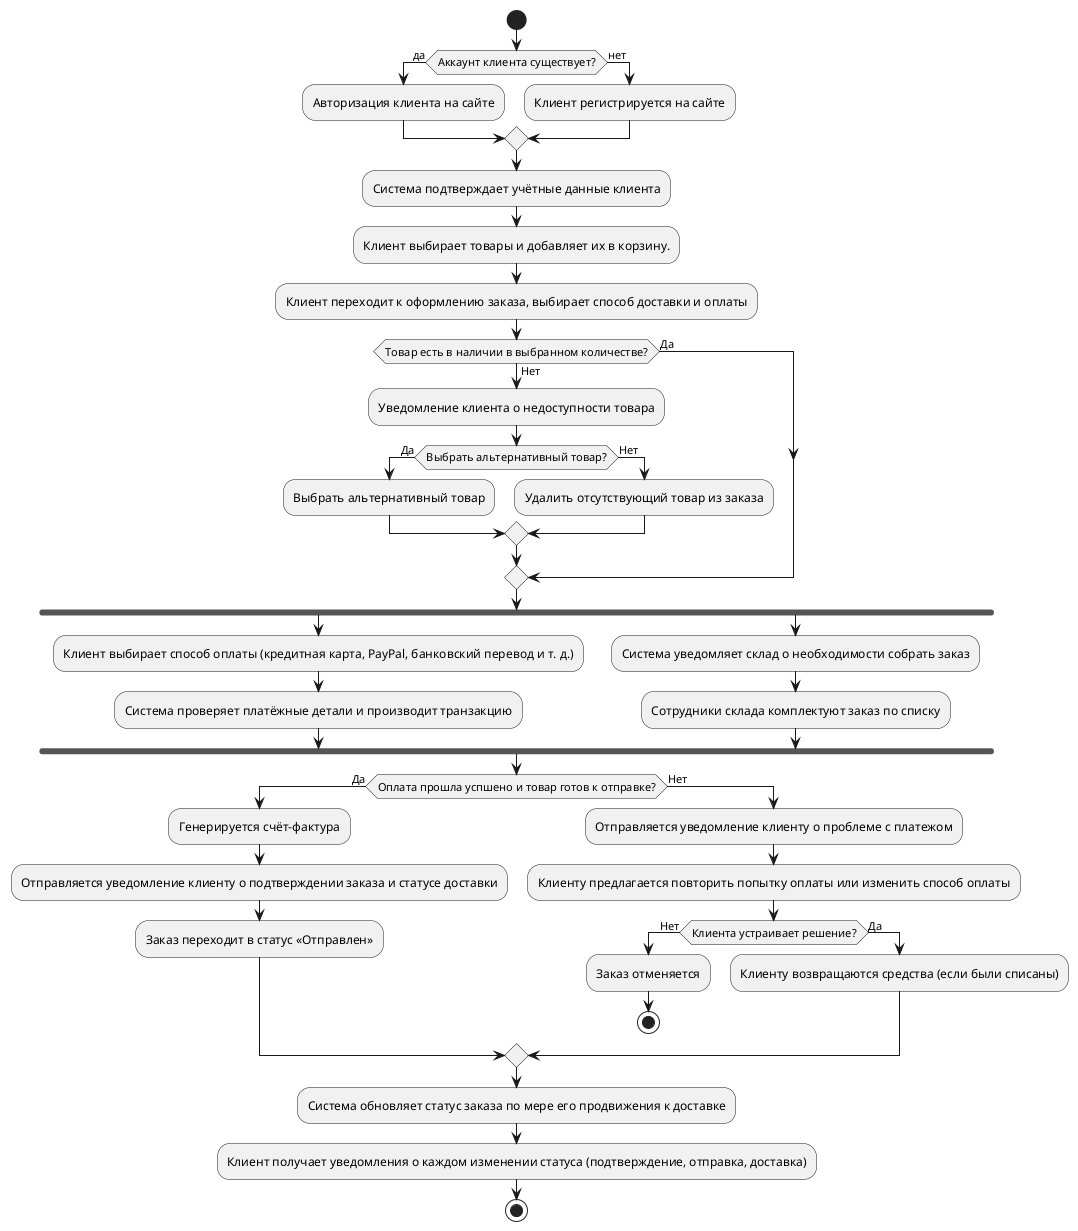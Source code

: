 @startuml example
start
if (Аккаунт клиента существует?) then (да)
    :Авторизация клиента на сайте;
else (нет)
    :Клиент регистрируется на сайте;
endif
:Система подтверждает учётные данные клиента;
:Клиент выбирает товары и добавляет их в корзину.;
:Клиент переходит к оформлению заказа, выбирает способ доставки и оплаты;
if (Товар есть в наличии в выбранном количестве?) then (Да)

else (Нет)
  :Уведомление клиента о недоступности товара;
  if (Выбрать альтернативный товар?) then (Да)
    :Выбрать альтернативный товар;
  else (Нет)
    :Удалить отсутствующий товар из заказа;
  endif
endif
fork
  :Клиент выбирает способ оплаты (кредитная карта, PayPal, банковский перевод и т. д.);
  :Система проверяет платёжные детали и производит транзакцию;
fork again
  :Система уведомляет склад о необходимости собрать заказ;
  :Сотрудники склада комплектуют заказ по списку;
end fork
if (Оплата прошла успшено и товар готов к отправке?) then (Да)
  :Генерируется счёт-фактура;
  :Отправляется уведомление клиенту о подтверждении заказа и статусе доставки;
  :Заказ переходит в статус «Отправлен»;
else (Нет)
  :Отправляется уведомление клиенту о проблеме с платежом;
  :Клиенту предлагается повторить попытку оплаты или изменить способ оплаты;
  if (Клиента устраивает решение?) then (Нет)
    :Заказ отменяется;
    stop
  else (Да)
    :Клиенту возвращаются средства (если были списаны);
  endif
endif
:Система обновляет статус заказа по мере его продвижения к доставке;
:Клиент получает уведомления о каждом изменении статуса (подтверждение, отправка, доставка);
stop
@enduml